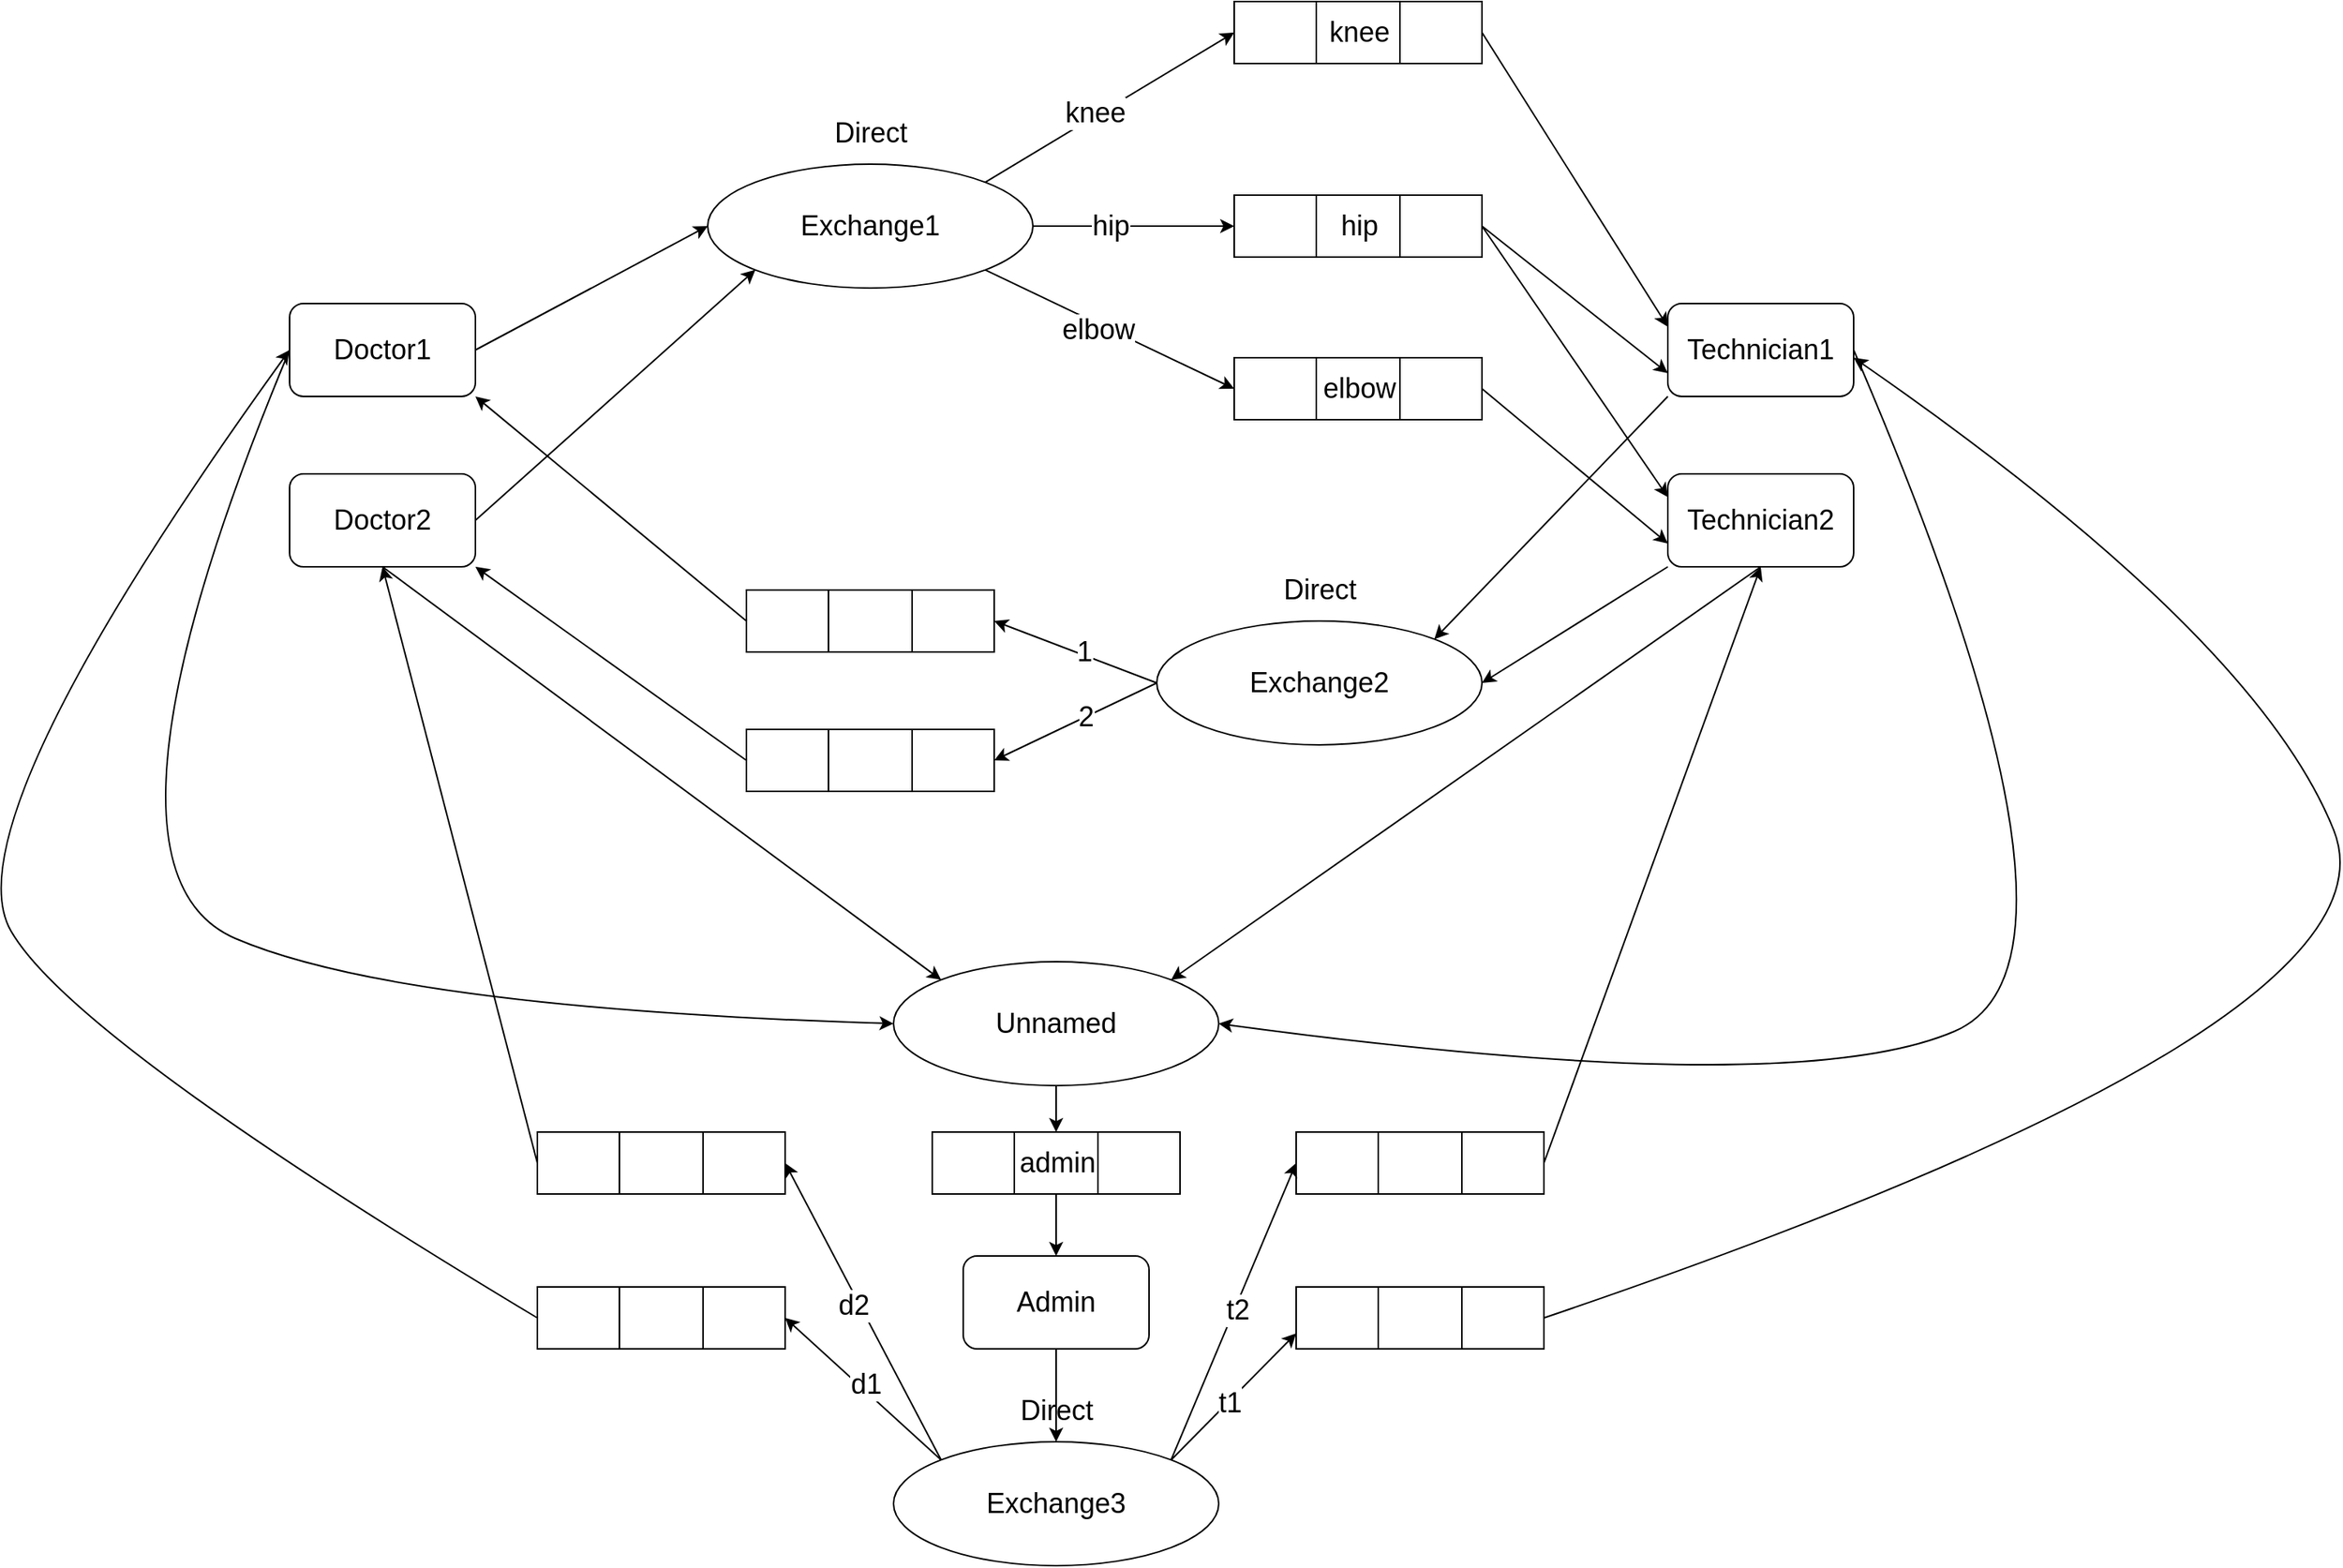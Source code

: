 <mxfile version="24.1.0" type="device">
  <diagram name="Strona-1" id="bs6hAC0-p0aTlcPfvLj6">
    <mxGraphModel dx="2993" dy="1803" grid="1" gridSize="10" guides="1" tooltips="1" connect="1" arrows="1" fold="1" page="0" pageScale="1" pageWidth="827" pageHeight="1169" math="0" shadow="0">
      <root>
        <mxCell id="0" />
        <mxCell id="1" parent="0" />
        <mxCell id="UPJqo0hzS98SVbl_V6sl-1" value="&lt;div style=&quot;font-size: 18px;&quot;&gt;Doctor1&lt;/div&gt;" style="rounded=1;whiteSpace=wrap;html=1;fontSize=18;" vertex="1" parent="1">
          <mxGeometry x="-150" y="65" width="120" height="60" as="geometry" />
        </mxCell>
        <mxCell id="UPJqo0hzS98SVbl_V6sl-3" value="Technician1" style="rounded=1;whiteSpace=wrap;html=1;fontSize=18;" vertex="1" parent="1">
          <mxGeometry x="740" y="65" width="120" height="60" as="geometry" />
        </mxCell>
        <mxCell id="UPJqo0hzS98SVbl_V6sl-4" value="&lt;div style=&quot;font-size: 18px;&quot;&gt;Doctor2&lt;/div&gt;" style="rounded=1;whiteSpace=wrap;html=1;fontSize=18;" vertex="1" parent="1">
          <mxGeometry x="-150" y="175" width="120" height="60" as="geometry" />
        </mxCell>
        <mxCell id="UPJqo0hzS98SVbl_V6sl-5" value="Technician2" style="rounded=1;whiteSpace=wrap;html=1;fontSize=18;" vertex="1" parent="1">
          <mxGeometry x="740" y="175" width="120" height="60" as="geometry" />
        </mxCell>
        <mxCell id="UPJqo0hzS98SVbl_V6sl-7" value="" style="endArrow=classic;html=1;rounded=0;exitX=1;exitY=0.5;exitDx=0;exitDy=0;entryX=0;entryY=0.5;entryDx=0;entryDy=0;" edge="1" parent="1" source="UPJqo0hzS98SVbl_V6sl-1" target="UPJqo0hzS98SVbl_V6sl-6">
          <mxGeometry width="50" height="50" relative="1" as="geometry">
            <mxPoint x="-30" y="100" as="sourcePoint" />
            <mxPoint x="90" y="130" as="targetPoint" />
          </mxGeometry>
        </mxCell>
        <mxCell id="UPJqo0hzS98SVbl_V6sl-8" value="" style="endArrow=classic;html=1;rounded=0;exitX=1;exitY=0.5;exitDx=0;exitDy=0;entryX=0;entryY=1;entryDx=0;entryDy=0;" edge="1" parent="1" source="UPJqo0hzS98SVbl_V6sl-4" target="UPJqo0hzS98SVbl_V6sl-6">
          <mxGeometry width="50" height="50" relative="1" as="geometry">
            <mxPoint x="100" y="270" as="sourcePoint" />
            <mxPoint x="250" y="325" as="targetPoint" />
          </mxGeometry>
        </mxCell>
        <mxCell id="UPJqo0hzS98SVbl_V6sl-9" value="hip" style="shape=process;whiteSpace=wrap;html=1;backgroundOutline=1;size=0.333;fontSize=18;" vertex="1" parent="1">
          <mxGeometry x="460" y="-5" width="160" height="40" as="geometry" />
        </mxCell>
        <mxCell id="UPJqo0hzS98SVbl_V6sl-10" value="knee" style="shape=process;whiteSpace=wrap;html=1;backgroundOutline=1;size=0.333;fontSize=18;" vertex="1" parent="1">
          <mxGeometry x="460" y="-130" width="160" height="40" as="geometry" />
        </mxCell>
        <mxCell id="UPJqo0hzS98SVbl_V6sl-11" value="elbow" style="shape=process;whiteSpace=wrap;html=1;backgroundOutline=1;size=0.333;fontSize=18;" vertex="1" parent="1">
          <mxGeometry x="460" y="100" width="160" height="40" as="geometry" />
        </mxCell>
        <mxCell id="UPJqo0hzS98SVbl_V6sl-12" value="" style="endArrow=classic;html=1;rounded=0;exitX=1;exitY=0;exitDx=0;exitDy=0;entryX=0;entryY=0.5;entryDx=0;entryDy=0;" edge="1" parent="1" source="UPJqo0hzS98SVbl_V6sl-6" target="UPJqo0hzS98SVbl_V6sl-10">
          <mxGeometry width="50" height="50" relative="1" as="geometry">
            <mxPoint x="390" y="85" as="sourcePoint" />
            <mxPoint x="440" y="35" as="targetPoint" />
          </mxGeometry>
        </mxCell>
        <mxCell id="UPJqo0hzS98SVbl_V6sl-16" value="knee" style="edgeLabel;html=1;align=center;verticalAlign=middle;resizable=0;points=[];fontSize=18;" vertex="1" connectable="0" parent="UPJqo0hzS98SVbl_V6sl-12">
          <mxGeometry x="-0.117" y="2" relative="1" as="geometry">
            <mxPoint as="offset" />
          </mxGeometry>
        </mxCell>
        <mxCell id="UPJqo0hzS98SVbl_V6sl-13" value="" style="endArrow=classic;html=1;rounded=0;exitX=1;exitY=0.5;exitDx=0;exitDy=0;entryX=0;entryY=0.5;entryDx=0;entryDy=0;" edge="1" parent="1" source="UPJqo0hzS98SVbl_V6sl-6" target="UPJqo0hzS98SVbl_V6sl-9">
          <mxGeometry width="50" height="50" relative="1" as="geometry">
            <mxPoint x="330" y="112" as="sourcePoint" />
            <mxPoint x="491" y="15" as="targetPoint" />
          </mxGeometry>
        </mxCell>
        <mxCell id="UPJqo0hzS98SVbl_V6sl-17" value="&lt;div style=&quot;font-size: 18px;&quot;&gt;hip&lt;/div&gt;" style="edgeLabel;html=1;align=center;verticalAlign=middle;resizable=0;points=[];" vertex="1" connectable="0" parent="UPJqo0hzS98SVbl_V6sl-13">
          <mxGeometry x="-0.231" relative="1" as="geometry">
            <mxPoint as="offset" />
          </mxGeometry>
        </mxCell>
        <mxCell id="UPJqo0hzS98SVbl_V6sl-14" value="" style="endArrow=classic;html=1;rounded=0;exitX=1;exitY=1;exitDx=0;exitDy=0;entryX=0;entryY=0.5;entryDx=0;entryDy=0;" edge="1" parent="1" source="UPJqo0hzS98SVbl_V6sl-6" target="UPJqo0hzS98SVbl_V6sl-11">
          <mxGeometry width="50" height="50" relative="1" as="geometry">
            <mxPoint x="340" y="69.5" as="sourcePoint" />
            <mxPoint x="470" y="69.5" as="targetPoint" />
          </mxGeometry>
        </mxCell>
        <mxCell id="UPJqo0hzS98SVbl_V6sl-18" value="elbow" style="edgeLabel;html=1;align=center;verticalAlign=middle;resizable=0;points=[];fontSize=18;" vertex="1" connectable="0" parent="UPJqo0hzS98SVbl_V6sl-14">
          <mxGeometry x="-0.08" y="-3" relative="1" as="geometry">
            <mxPoint as="offset" />
          </mxGeometry>
        </mxCell>
        <mxCell id="UPJqo0hzS98SVbl_V6sl-19" value="" style="endArrow=classic;html=1;rounded=0;exitX=1;exitY=0.5;exitDx=0;exitDy=0;entryX=0;entryY=0.25;entryDx=0;entryDy=0;" edge="1" parent="1" source="UPJqo0hzS98SVbl_V6sl-10" target="UPJqo0hzS98SVbl_V6sl-3">
          <mxGeometry width="50" height="50" relative="1" as="geometry">
            <mxPoint x="390" y="220" as="sourcePoint" />
            <mxPoint x="440" y="170" as="targetPoint" />
          </mxGeometry>
        </mxCell>
        <mxCell id="UPJqo0hzS98SVbl_V6sl-20" value="" style="endArrow=classic;html=1;rounded=0;exitX=1;exitY=0.5;exitDx=0;exitDy=0;entryX=0;entryY=0.75;entryDx=0;entryDy=0;" edge="1" parent="1" source="UPJqo0hzS98SVbl_V6sl-11" target="UPJqo0hzS98SVbl_V6sl-5">
          <mxGeometry width="50" height="50" relative="1" as="geometry">
            <mxPoint x="640" y="270" as="sourcePoint" />
            <mxPoint x="760" y="340" as="targetPoint" />
          </mxGeometry>
        </mxCell>
        <mxCell id="UPJqo0hzS98SVbl_V6sl-21" value="" style="endArrow=classic;html=1;rounded=0;exitX=1;exitY=0.5;exitDx=0;exitDy=0;entryX=0;entryY=0.25;entryDx=0;entryDy=0;" edge="1" parent="1" source="UPJqo0hzS98SVbl_V6sl-9" target="UPJqo0hzS98SVbl_V6sl-5">
          <mxGeometry width="50" height="50" relative="1" as="geometry">
            <mxPoint x="630" y="260" as="sourcePoint" />
            <mxPoint x="750" y="215" as="targetPoint" />
          </mxGeometry>
        </mxCell>
        <mxCell id="UPJqo0hzS98SVbl_V6sl-22" value="" style="endArrow=classic;html=1;rounded=0;exitX=1;exitY=0.5;exitDx=0;exitDy=0;entryX=0;entryY=0.75;entryDx=0;entryDy=0;" edge="1" parent="1" source="UPJqo0hzS98SVbl_V6sl-9" target="UPJqo0hzS98SVbl_V6sl-3">
          <mxGeometry width="50" height="50" relative="1" as="geometry">
            <mxPoint x="630" y="160" as="sourcePoint" />
            <mxPoint x="750" y="200" as="targetPoint" />
          </mxGeometry>
        </mxCell>
        <mxCell id="UPJqo0hzS98SVbl_V6sl-25" value="" style="group" vertex="1" connectable="0" parent="1">
          <mxGeometry x="120" y="-65" width="210" height="120" as="geometry" />
        </mxCell>
        <mxCell id="UPJqo0hzS98SVbl_V6sl-6" value="Exchange1" style="ellipse;whiteSpace=wrap;html=1;fontSize=18;" vertex="1" parent="UPJqo0hzS98SVbl_V6sl-25">
          <mxGeometry y="40" width="210" height="80" as="geometry" />
        </mxCell>
        <mxCell id="UPJqo0hzS98SVbl_V6sl-24" value="&lt;div style=&quot;font-size: 18px;&quot;&gt;Direct&lt;/div&gt;" style="text;html=1;align=center;verticalAlign=middle;resizable=0;points=[];autosize=1;strokeColor=none;fillColor=none;fontSize=18;" vertex="1" parent="UPJqo0hzS98SVbl_V6sl-25">
          <mxGeometry x="70" width="70" height="40" as="geometry" />
        </mxCell>
        <mxCell id="UPJqo0hzS98SVbl_V6sl-26" value="" style="endArrow=classic;html=1;rounded=0;exitX=0;exitY=1;exitDx=0;exitDy=0;entryX=1;entryY=0.5;entryDx=0;entryDy=0;" edge="1" parent="1" source="UPJqo0hzS98SVbl_V6sl-5" target="UPJqo0hzS98SVbl_V6sl-23">
          <mxGeometry width="50" height="50" relative="1" as="geometry">
            <mxPoint x="680" y="330" as="sourcePoint" />
            <mxPoint x="800" y="480" as="targetPoint" />
          </mxGeometry>
        </mxCell>
        <mxCell id="UPJqo0hzS98SVbl_V6sl-27" value="" style="endArrow=classic;html=1;rounded=0;exitX=0;exitY=1;exitDx=0;exitDy=0;entryX=1;entryY=0;entryDx=0;entryDy=0;" edge="1" parent="1" source="UPJqo0hzS98SVbl_V6sl-3" target="UPJqo0hzS98SVbl_V6sl-23">
          <mxGeometry width="50" height="50" relative="1" as="geometry">
            <mxPoint x="750" y="245" as="sourcePoint" />
            <mxPoint x="630" y="420" as="targetPoint" />
          </mxGeometry>
        </mxCell>
        <mxCell id="UPJqo0hzS98SVbl_V6sl-28" value="" style="shape=process;whiteSpace=wrap;html=1;backgroundOutline=1;size=0.333;fontSize=18;" vertex="1" parent="1">
          <mxGeometry x="145" y="250" width="160" height="40" as="geometry" />
        </mxCell>
        <mxCell id="UPJqo0hzS98SVbl_V6sl-29" value="" style="shape=process;whiteSpace=wrap;html=1;backgroundOutline=1;size=0.333;fontSize=18;" vertex="1" parent="1">
          <mxGeometry x="145" y="340" width="160" height="40" as="geometry" />
        </mxCell>
        <mxCell id="UPJqo0hzS98SVbl_V6sl-31" value="" style="group" vertex="1" connectable="0" parent="1">
          <mxGeometry x="410" y="220" width="210" height="130" as="geometry" />
        </mxCell>
        <mxCell id="UPJqo0hzS98SVbl_V6sl-23" value="&lt;div&gt;Exchange2&lt;/div&gt;" style="ellipse;whiteSpace=wrap;html=1;fontSize=18;" vertex="1" parent="UPJqo0hzS98SVbl_V6sl-31">
          <mxGeometry y="50" width="210" height="80" as="geometry" />
        </mxCell>
        <mxCell id="UPJqo0hzS98SVbl_V6sl-30" value="&lt;div style=&quot;font-size: 18px;&quot;&gt;Direct&lt;/div&gt;" style="text;html=1;align=center;verticalAlign=middle;resizable=0;points=[];autosize=1;strokeColor=none;fillColor=none;fontSize=18;" vertex="1" parent="UPJqo0hzS98SVbl_V6sl-31">
          <mxGeometry x="70" y="10" width="70" height="40" as="geometry" />
        </mxCell>
        <mxCell id="UPJqo0hzS98SVbl_V6sl-32" value="" style="endArrow=classic;html=1;rounded=0;entryX=1;entryY=0.5;entryDx=0;entryDy=0;exitX=0;exitY=0.5;exitDx=0;exitDy=0;" edge="1" parent="1" source="UPJqo0hzS98SVbl_V6sl-23" target="UPJqo0hzS98SVbl_V6sl-28">
          <mxGeometry width="50" height="50" relative="1" as="geometry">
            <mxPoint x="410" y="280" as="sourcePoint" />
            <mxPoint x="440" y="80" as="targetPoint" />
          </mxGeometry>
        </mxCell>
        <mxCell id="UPJqo0hzS98SVbl_V6sl-39" value="1" style="edgeLabel;html=1;align=center;verticalAlign=middle;resizable=0;points=[];fontSize=18;" vertex="1" connectable="0" parent="UPJqo0hzS98SVbl_V6sl-32">
          <mxGeometry x="-0.091" y="-2" relative="1" as="geometry">
            <mxPoint as="offset" />
          </mxGeometry>
        </mxCell>
        <mxCell id="UPJqo0hzS98SVbl_V6sl-33" value="" style="endArrow=classic;html=1;rounded=0;entryX=1;entryY=0.5;entryDx=0;entryDy=0;exitX=0;exitY=0.5;exitDx=0;exitDy=0;fontSize=18;" edge="1" parent="1" source="UPJqo0hzS98SVbl_V6sl-23" target="UPJqo0hzS98SVbl_V6sl-29">
          <mxGeometry width="50" height="50" relative="1" as="geometry">
            <mxPoint x="380" y="350" as="sourcePoint" />
            <mxPoint x="324" y="370" as="targetPoint" />
          </mxGeometry>
        </mxCell>
        <mxCell id="UPJqo0hzS98SVbl_V6sl-40" value="2" style="edgeLabel;html=1;align=center;verticalAlign=middle;resizable=0;points=[];fontSize=18;" vertex="1" connectable="0" parent="UPJqo0hzS98SVbl_V6sl-33">
          <mxGeometry x="-0.123" relative="1" as="geometry">
            <mxPoint as="offset" />
          </mxGeometry>
        </mxCell>
        <mxCell id="UPJqo0hzS98SVbl_V6sl-35" value="" style="endArrow=classic;html=1;rounded=0;exitX=0;exitY=0.5;exitDx=0;exitDy=0;entryX=1;entryY=1;entryDx=0;entryDy=0;" edge="1" parent="1" source="UPJqo0hzS98SVbl_V6sl-28" target="UPJqo0hzS98SVbl_V6sl-1">
          <mxGeometry width="50" height="50" relative="1" as="geometry">
            <mxPoint x="390" y="220" as="sourcePoint" />
            <mxPoint x="440" y="170" as="targetPoint" />
          </mxGeometry>
        </mxCell>
        <mxCell id="UPJqo0hzS98SVbl_V6sl-36" value="" style="endArrow=classic;html=1;rounded=0;exitX=0;exitY=0.5;exitDx=0;exitDy=0;entryX=1;entryY=1;entryDx=0;entryDy=0;" edge="1" parent="1" source="UPJqo0hzS98SVbl_V6sl-29" target="UPJqo0hzS98SVbl_V6sl-4">
          <mxGeometry width="50" height="50" relative="1" as="geometry">
            <mxPoint x="155" y="370" as="sourcePoint" />
            <mxPoint x="-20" y="135" as="targetPoint" />
          </mxGeometry>
        </mxCell>
        <mxCell id="UPJqo0hzS98SVbl_V6sl-41" value="&lt;div&gt;Admin&lt;/div&gt;" style="rounded=1;whiteSpace=wrap;html=1;fontSize=18;" vertex="1" parent="1">
          <mxGeometry x="285" y="680" width="120" height="60" as="geometry" />
        </mxCell>
        <mxCell id="UPJqo0hzS98SVbl_V6sl-46" value="&lt;div&gt;Unnamed&lt;/div&gt;" style="ellipse;whiteSpace=wrap;html=1;fontSize=18;" vertex="1" parent="1">
          <mxGeometry x="240" y="490" width="210" height="80" as="geometry" />
        </mxCell>
        <mxCell id="UPJqo0hzS98SVbl_V6sl-48" value="" style="endArrow=classic;html=1;rounded=0;exitX=0.5;exitY=1;exitDx=0;exitDy=0;entryX=0.5;entryY=0;entryDx=0;entryDy=0;" edge="1" parent="1" source="UPJqo0hzS98SVbl_V6sl-46" target="UPJqo0hzS98SVbl_V6sl-51">
          <mxGeometry width="50" height="50" relative="1" as="geometry">
            <mxPoint x="350" y="230" as="sourcePoint" />
            <mxPoint x="345" y="380" as="targetPoint" />
          </mxGeometry>
        </mxCell>
        <mxCell id="UPJqo0hzS98SVbl_V6sl-51" value="admin" style="shape=process;whiteSpace=wrap;html=1;backgroundOutline=1;size=0.333;fontSize=18;" vertex="1" parent="1">
          <mxGeometry x="265" y="600" width="160" height="40" as="geometry" />
        </mxCell>
        <mxCell id="UPJqo0hzS98SVbl_V6sl-52" value="" style="endArrow=classic;html=1;rounded=0;exitX=0.5;exitY=1;exitDx=0;exitDy=0;entryX=0.5;entryY=0;entryDx=0;entryDy=0;" edge="1" parent="1" source="UPJqo0hzS98SVbl_V6sl-51" target="UPJqo0hzS98SVbl_V6sl-41">
          <mxGeometry width="50" height="50" relative="1" as="geometry">
            <mxPoint x="555" y="1100" as="sourcePoint" />
            <mxPoint x="555" y="1040" as="targetPoint" />
          </mxGeometry>
        </mxCell>
        <mxCell id="UPJqo0hzS98SVbl_V6sl-55" value="" style="curved=1;endArrow=classic;html=1;rounded=0;entryX=0;entryY=0.5;entryDx=0;entryDy=0;exitX=0;exitY=0.5;exitDx=0;exitDy=0;" edge="1" parent="1" source="UPJqo0hzS98SVbl_V6sl-1" target="UPJqo0hzS98SVbl_V6sl-46">
          <mxGeometry width="50" height="50" relative="1" as="geometry">
            <mxPoint x="350" y="460" as="sourcePoint" />
            <mxPoint x="400" y="410" as="targetPoint" />
            <Array as="points">
              <mxPoint x="-290" y="430" />
              <mxPoint x="-80" y="520" />
            </Array>
          </mxGeometry>
        </mxCell>
        <mxCell id="UPJqo0hzS98SVbl_V6sl-56" value="" style="curved=1;endArrow=classic;html=1;rounded=0;exitX=1;exitY=0.5;exitDx=0;exitDy=0;entryX=1;entryY=0.5;entryDx=0;entryDy=0;" edge="1" parent="1" source="UPJqo0hzS98SVbl_V6sl-3" target="UPJqo0hzS98SVbl_V6sl-46">
          <mxGeometry width="50" height="50" relative="1" as="geometry">
            <mxPoint x="535" y="190" as="sourcePoint" />
            <mxPoint x="915" y="975" as="targetPoint" />
            <Array as="points">
              <mxPoint x="1030" y="490" />
              <mxPoint x="820" y="580" />
            </Array>
          </mxGeometry>
        </mxCell>
        <mxCell id="UPJqo0hzS98SVbl_V6sl-57" value="" style="endArrow=classic;html=1;rounded=0;exitX=0.5;exitY=1;exitDx=0;exitDy=0;entryX=1;entryY=0;entryDx=0;entryDy=0;" edge="1" parent="1" source="UPJqo0hzS98SVbl_V6sl-5" target="UPJqo0hzS98SVbl_V6sl-46">
          <mxGeometry width="50" height="50" relative="1" as="geometry">
            <mxPoint x="400" y="470" as="sourcePoint" />
            <mxPoint x="450" y="420" as="targetPoint" />
          </mxGeometry>
        </mxCell>
        <mxCell id="UPJqo0hzS98SVbl_V6sl-58" value="" style="endArrow=classic;html=1;rounded=0;exitX=0.5;exitY=1;exitDx=0;exitDy=0;entryX=0;entryY=0;entryDx=0;entryDy=0;" edge="1" parent="1" source="UPJqo0hzS98SVbl_V6sl-4" target="UPJqo0hzS98SVbl_V6sl-46">
          <mxGeometry width="50" height="50" relative="1" as="geometry">
            <mxPoint x="810" y="245" as="sourcePoint" />
            <mxPoint x="419" y="862" as="targetPoint" />
          </mxGeometry>
        </mxCell>
        <mxCell id="UPJqo0hzS98SVbl_V6sl-59" value="" style="group" vertex="1" connectable="0" parent="1">
          <mxGeometry x="240" y="750" width="210" height="130" as="geometry" />
        </mxCell>
        <mxCell id="UPJqo0hzS98SVbl_V6sl-60" value="Exchange3" style="ellipse;whiteSpace=wrap;html=1;fontSize=18;" vertex="1" parent="UPJqo0hzS98SVbl_V6sl-59">
          <mxGeometry y="50" width="210" height="80" as="geometry" />
        </mxCell>
        <mxCell id="UPJqo0hzS98SVbl_V6sl-61" value="&lt;div style=&quot;font-size: 18px;&quot;&gt;Direct&lt;/div&gt;" style="text;html=1;align=center;verticalAlign=middle;resizable=0;points=[];autosize=1;strokeColor=none;fillColor=none;fontSize=18;" vertex="1" parent="UPJqo0hzS98SVbl_V6sl-59">
          <mxGeometry x="70" y="10" width="70" height="40" as="geometry" />
        </mxCell>
        <mxCell id="UPJqo0hzS98SVbl_V6sl-62" value="" style="endArrow=classic;html=1;rounded=0;exitX=0.5;exitY=1;exitDx=0;exitDy=0;entryX=0.5;entryY=0;entryDx=0;entryDy=0;" edge="1" parent="1" source="UPJqo0hzS98SVbl_V6sl-41" target="UPJqo0hzS98SVbl_V6sl-60">
          <mxGeometry width="50" height="50" relative="1" as="geometry">
            <mxPoint x="400" y="970" as="sourcePoint" />
            <mxPoint x="400" y="910" as="targetPoint" />
          </mxGeometry>
        </mxCell>
        <mxCell id="UPJqo0hzS98SVbl_V6sl-65" value="" style="shape=process;whiteSpace=wrap;html=1;backgroundOutline=1;size=0.333;fontSize=18;" vertex="1" parent="1">
          <mxGeometry x="10" y="600" width="160" height="40" as="geometry" />
        </mxCell>
        <mxCell id="UPJqo0hzS98SVbl_V6sl-66" value="" style="shape=process;whiteSpace=wrap;html=1;backgroundOutline=1;size=0.333;fontSize=18;" vertex="1" parent="1">
          <mxGeometry x="500" y="600" width="160" height="40" as="geometry" />
        </mxCell>
        <mxCell id="UPJqo0hzS98SVbl_V6sl-67" value="" style="shape=process;whiteSpace=wrap;html=1;backgroundOutline=1;size=0.333;fontSize=18;" vertex="1" parent="1">
          <mxGeometry x="10" y="700" width="160" height="40" as="geometry" />
        </mxCell>
        <mxCell id="UPJqo0hzS98SVbl_V6sl-68" value="" style="shape=process;whiteSpace=wrap;html=1;backgroundOutline=1;size=0.333;fontSize=18;" vertex="1" parent="1">
          <mxGeometry x="500" y="700" width="160" height="40" as="geometry" />
        </mxCell>
        <mxCell id="UPJqo0hzS98SVbl_V6sl-69" value="" style="endArrow=classic;html=1;rounded=0;entryX=0;entryY=0.75;entryDx=0;entryDy=0;exitX=1;exitY=0;exitDx=0;exitDy=0;" edge="1" parent="1" source="UPJqo0hzS98SVbl_V6sl-60" target="UPJqo0hzS98SVbl_V6sl-68">
          <mxGeometry width="50" height="50" relative="1" as="geometry">
            <mxPoint x="405" y="740" as="sourcePoint" />
            <mxPoint x="455" y="690" as="targetPoint" />
          </mxGeometry>
        </mxCell>
        <mxCell id="UPJqo0hzS98SVbl_V6sl-75" value="t1" style="edgeLabel;html=1;align=center;verticalAlign=middle;resizable=0;points=[];fontSize=18;" vertex="1" connectable="0" parent="UPJqo0hzS98SVbl_V6sl-69">
          <mxGeometry x="-0.088" y="-1" relative="1" as="geometry">
            <mxPoint as="offset" />
          </mxGeometry>
        </mxCell>
        <mxCell id="UPJqo0hzS98SVbl_V6sl-70" value="" style="endArrow=classic;html=1;rounded=0;entryX=0;entryY=0.5;entryDx=0;entryDy=0;exitX=1;exitY=0;exitDx=0;exitDy=0;" edge="1" parent="1" source="UPJqo0hzS98SVbl_V6sl-60" target="UPJqo0hzS98SVbl_V6sl-66">
          <mxGeometry width="50" height="50" relative="1" as="geometry">
            <mxPoint x="393" y="844" as="sourcePoint" />
            <mxPoint x="445" y="800" as="targetPoint" />
          </mxGeometry>
        </mxCell>
        <mxCell id="UPJqo0hzS98SVbl_V6sl-76" value="t2" style="edgeLabel;html=1;align=center;verticalAlign=middle;resizable=0;points=[];fontSize=18;" vertex="1" connectable="0" parent="UPJqo0hzS98SVbl_V6sl-70">
          <mxGeometry x="0.017" y="-1" relative="1" as="geometry">
            <mxPoint as="offset" />
          </mxGeometry>
        </mxCell>
        <mxCell id="UPJqo0hzS98SVbl_V6sl-71" value="" style="endArrow=classic;html=1;rounded=0;entryX=1;entryY=0.5;entryDx=0;entryDy=0;exitX=0;exitY=0;exitDx=0;exitDy=0;" edge="1" parent="1" source="UPJqo0hzS98SVbl_V6sl-60" target="UPJqo0hzS98SVbl_V6sl-65">
          <mxGeometry width="50" height="50" relative="1" as="geometry">
            <mxPoint x="429" y="1028" as="sourcePoint" />
            <mxPoint x="540" y="1080" as="targetPoint" />
          </mxGeometry>
        </mxCell>
        <mxCell id="UPJqo0hzS98SVbl_V6sl-73" value="d2" style="edgeLabel;html=1;align=center;verticalAlign=middle;resizable=0;points=[];fontSize=18;" vertex="1" connectable="0" parent="UPJqo0hzS98SVbl_V6sl-71">
          <mxGeometry x="0.06" y="4" relative="1" as="geometry">
            <mxPoint as="offset" />
          </mxGeometry>
        </mxCell>
        <mxCell id="UPJqo0hzS98SVbl_V6sl-72" value="" style="endArrow=classic;html=1;rounded=0;entryX=1;entryY=0.5;entryDx=0;entryDy=0;exitX=0;exitY=0;exitDx=0;exitDy=0;" edge="1" parent="1" source="UPJqo0hzS98SVbl_V6sl-60" target="UPJqo0hzS98SVbl_V6sl-67">
          <mxGeometry width="50" height="50" relative="1" as="geometry">
            <mxPoint x="321" y="1120" as="sourcePoint" />
            <mxPoint x="220" y="1172" as="targetPoint" />
          </mxGeometry>
        </mxCell>
        <mxCell id="UPJqo0hzS98SVbl_V6sl-74" value="d1" style="edgeLabel;html=1;align=center;verticalAlign=middle;resizable=0;points=[];fontSize=18;" vertex="1" connectable="0" parent="UPJqo0hzS98SVbl_V6sl-72">
          <mxGeometry x="0.02" y="-3" relative="1" as="geometry">
            <mxPoint as="offset" />
          </mxGeometry>
        </mxCell>
        <mxCell id="UPJqo0hzS98SVbl_V6sl-78" value="" style="curved=1;endArrow=classic;html=1;rounded=0;exitX=0;exitY=0.5;exitDx=0;exitDy=0;entryX=0;entryY=0.5;entryDx=0;entryDy=0;" edge="1" parent="1" source="UPJqo0hzS98SVbl_V6sl-67" target="UPJqo0hzS98SVbl_V6sl-1">
          <mxGeometry width="50" height="50" relative="1" as="geometry">
            <mxPoint x="500" y="500" as="sourcePoint" />
            <mxPoint x="550" y="450" as="targetPoint" />
            <Array as="points">
              <mxPoint x="-290" y="540" />
              <mxPoint x="-370" y="400" />
            </Array>
          </mxGeometry>
        </mxCell>
        <mxCell id="UPJqo0hzS98SVbl_V6sl-79" value="" style="curved=1;endArrow=classic;html=1;rounded=0;exitX=1;exitY=0.5;exitDx=0;exitDy=0;" edge="1" parent="1" source="UPJqo0hzS98SVbl_V6sl-68">
          <mxGeometry width="50" height="50" relative="1" as="geometry">
            <mxPoint x="1360" y="765" as="sourcePoint" />
            <mxPoint x="860" y="100" as="targetPoint" />
            <Array as="points">
              <mxPoint x="1220" y="530" />
              <mxPoint x="1120" y="280" />
            </Array>
          </mxGeometry>
        </mxCell>
        <mxCell id="UPJqo0hzS98SVbl_V6sl-80" value="" style="endArrow=classic;html=1;rounded=0;exitX=0;exitY=0.5;exitDx=0;exitDy=0;entryX=0.5;entryY=1;entryDx=0;entryDy=0;" edge="1" parent="1" source="UPJqo0hzS98SVbl_V6sl-65" target="UPJqo0hzS98SVbl_V6sl-4">
          <mxGeometry width="50" height="50" relative="1" as="geometry">
            <mxPoint x="320" y="500" as="sourcePoint" />
            <mxPoint x="370" y="450" as="targetPoint" />
          </mxGeometry>
        </mxCell>
        <mxCell id="UPJqo0hzS98SVbl_V6sl-81" value="" style="endArrow=classic;html=1;rounded=0;exitX=1;exitY=0.5;exitDx=0;exitDy=0;entryX=0.5;entryY=1;entryDx=0;entryDy=0;" edge="1" parent="1" source="UPJqo0hzS98SVbl_V6sl-66" target="UPJqo0hzS98SVbl_V6sl-5">
          <mxGeometry width="50" height="50" relative="1" as="geometry">
            <mxPoint x="890" y="700" as="sourcePoint" />
            <mxPoint x="790" y="315" as="targetPoint" />
          </mxGeometry>
        </mxCell>
      </root>
    </mxGraphModel>
  </diagram>
</mxfile>
